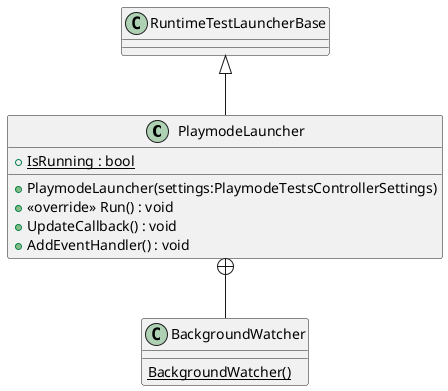 @startuml
class PlaymodeLauncher {
    + {static} IsRunning : bool
    + PlaymodeLauncher(settings:PlaymodeTestsControllerSettings)
    + <<override>> Run() : void
    + UpdateCallback() : void
    + AddEventHandler() : void
}
class BackgroundWatcher {
    {static} BackgroundWatcher()
}
RuntimeTestLauncherBase <|-- PlaymodeLauncher
PlaymodeLauncher +-- BackgroundWatcher
@enduml
